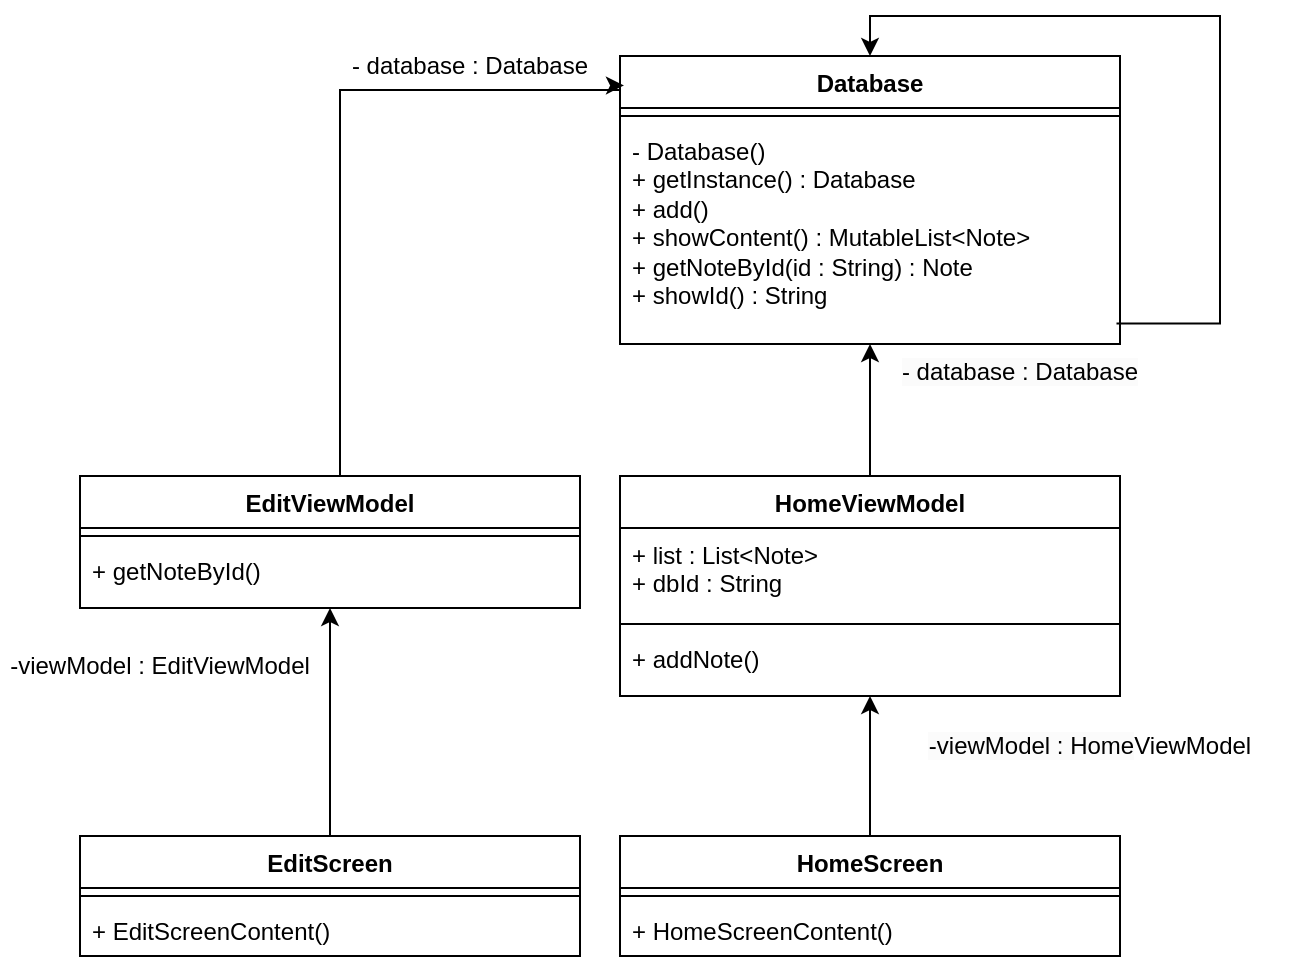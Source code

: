 <mxfile version="24.0.5" type="github">
  <diagram name="Страница — 1" id="MFAkw2wN5tUPmtMa2xVx">
    <mxGraphModel dx="1703" dy="361" grid="1" gridSize="10" guides="1" tooltips="1" connect="1" arrows="1" fold="1" page="1" pageScale="1" pageWidth="827" pageHeight="1169" math="0" shadow="0">
      <root>
        <mxCell id="0" />
        <mxCell id="1" parent="0" />
        <mxCell id="4Gcu0THVpKHiPOEDj4iX-1" value="Database" style="swimlane;fontStyle=1;align=center;verticalAlign=top;childLayout=stackLayout;horizontal=1;startSize=26;horizontalStack=0;resizeParent=1;resizeParentMax=0;resizeLast=0;collapsible=1;marginBottom=0;whiteSpace=wrap;html=1;" parent="1" vertex="1">
          <mxGeometry x="260" y="50" width="250" height="144" as="geometry" />
        </mxCell>
        <mxCell id="4Gcu0THVpKHiPOEDj4iX-3" value="" style="line;strokeWidth=1;fillColor=none;align=left;verticalAlign=middle;spacingTop=-1;spacingLeft=3;spacingRight=3;rotatable=0;labelPosition=right;points=[];portConstraint=eastwest;strokeColor=inherit;" parent="4Gcu0THVpKHiPOEDj4iX-1" vertex="1">
          <mxGeometry y="26" width="250" height="8" as="geometry" />
        </mxCell>
        <mxCell id="4Gcu0THVpKHiPOEDj4iX-26" value="- Database()&lt;br&gt;+ getInstance() : Database&lt;br&gt;+ add()&lt;br&gt;+ showContent() : MutableList&amp;lt;Note&amp;gt;&lt;br&gt;+ getNoteById(id : String) : Note&lt;br&gt;+ showId() : String" style="text;strokeColor=none;fillColor=none;align=left;verticalAlign=top;spacingLeft=4;spacingRight=4;overflow=hidden;rotatable=0;points=[[0,0.5],[1,0.5]];portConstraint=eastwest;whiteSpace=wrap;html=1;" parent="4Gcu0THVpKHiPOEDj4iX-1" vertex="1">
          <mxGeometry y="34" width="250" height="110" as="geometry" />
        </mxCell>
        <mxCell id="4Gcu0THVpKHiPOEDj4iX-5" style="edgeStyle=orthogonalEdgeStyle;rounded=0;orthogonalLoop=1;jettySize=auto;html=1;entryX=0.5;entryY=0;entryDx=0;entryDy=0;exitX=0.993;exitY=0.907;exitDx=0;exitDy=0;exitPerimeter=0;" parent="4Gcu0THVpKHiPOEDj4iX-1" source="4Gcu0THVpKHiPOEDj4iX-26" target="4Gcu0THVpKHiPOEDj4iX-1" edge="1">
          <mxGeometry relative="1" as="geometry">
            <mxPoint x="380" y="140" as="sourcePoint" />
            <Array as="points">
              <mxPoint x="300" y="134" />
              <mxPoint x="300" y="-20" />
              <mxPoint x="125" y="-20" />
            </Array>
          </mxGeometry>
        </mxCell>
        <mxCell id="4Gcu0THVpKHiPOEDj4iX-15" style="edgeStyle=orthogonalEdgeStyle;rounded=0;orthogonalLoop=1;jettySize=auto;html=1;" parent="1" source="4Gcu0THVpKHiPOEDj4iX-6" target="4Gcu0THVpKHiPOEDj4iX-1" edge="1">
          <mxGeometry relative="1" as="geometry" />
        </mxCell>
        <mxCell id="4Gcu0THVpKHiPOEDj4iX-6" value="HomeViewModel" style="swimlane;fontStyle=1;align=center;verticalAlign=top;childLayout=stackLayout;horizontal=1;startSize=26;horizontalStack=0;resizeParent=1;resizeParentMax=0;resizeLast=0;collapsible=1;marginBottom=0;whiteSpace=wrap;html=1;" parent="1" vertex="1">
          <mxGeometry x="260" y="260" width="250" height="110" as="geometry" />
        </mxCell>
        <mxCell id="4Gcu0THVpKHiPOEDj4iX-7" value="+ list : List&amp;lt;Note&amp;gt;&lt;br&gt;+ dbId : String" style="text;strokeColor=none;fillColor=none;align=left;verticalAlign=top;spacingLeft=4;spacingRight=4;overflow=hidden;rotatable=0;points=[[0,0.5],[1,0.5]];portConstraint=eastwest;whiteSpace=wrap;html=1;" parent="4Gcu0THVpKHiPOEDj4iX-6" vertex="1">
          <mxGeometry y="26" width="250" height="44" as="geometry" />
        </mxCell>
        <mxCell id="4Gcu0THVpKHiPOEDj4iX-8" value="" style="line;strokeWidth=1;fillColor=none;align=left;verticalAlign=middle;spacingTop=-1;spacingLeft=3;spacingRight=3;rotatable=0;labelPosition=right;points=[];portConstraint=eastwest;strokeColor=inherit;" parent="4Gcu0THVpKHiPOEDj4iX-6" vertex="1">
          <mxGeometry y="70" width="250" height="8" as="geometry" />
        </mxCell>
        <mxCell id="4Gcu0THVpKHiPOEDj4iX-9" value="+ addNote()" style="text;strokeColor=none;fillColor=none;align=left;verticalAlign=top;spacingLeft=4;spacingRight=4;overflow=hidden;rotatable=0;points=[[0,0.5],[1,0.5]];portConstraint=eastwest;whiteSpace=wrap;html=1;" parent="4Gcu0THVpKHiPOEDj4iX-6" vertex="1">
          <mxGeometry y="78" width="250" height="32" as="geometry" />
        </mxCell>
        <mxCell id="4Gcu0THVpKHiPOEDj4iX-14" style="edgeStyle=orthogonalEdgeStyle;rounded=0;orthogonalLoop=1;jettySize=auto;html=1;" parent="1" source="4Gcu0THVpKHiPOEDj4iX-10" target="4Gcu0THVpKHiPOEDj4iX-6" edge="1">
          <mxGeometry relative="1" as="geometry" />
        </mxCell>
        <mxCell id="4Gcu0THVpKHiPOEDj4iX-10" value="HomeScreen" style="swimlane;fontStyle=1;align=center;verticalAlign=top;childLayout=stackLayout;horizontal=1;startSize=26;horizontalStack=0;resizeParent=1;resizeParentMax=0;resizeLast=0;collapsible=1;marginBottom=0;whiteSpace=wrap;html=1;" parent="1" vertex="1">
          <mxGeometry x="260" y="440" width="250" height="60" as="geometry" />
        </mxCell>
        <mxCell id="4Gcu0THVpKHiPOEDj4iX-12" value="" style="line;strokeWidth=1;fillColor=none;align=left;verticalAlign=middle;spacingTop=-1;spacingLeft=3;spacingRight=3;rotatable=0;labelPosition=right;points=[];portConstraint=eastwest;strokeColor=inherit;" parent="4Gcu0THVpKHiPOEDj4iX-10" vertex="1">
          <mxGeometry y="26" width="250" height="8" as="geometry" />
        </mxCell>
        <mxCell id="4Gcu0THVpKHiPOEDj4iX-13" value="+ HomeScreenContent()" style="text;strokeColor=none;fillColor=none;align=left;verticalAlign=top;spacingLeft=4;spacingRight=4;overflow=hidden;rotatable=0;points=[[0,0.5],[1,0.5]];portConstraint=eastwest;whiteSpace=wrap;html=1;" parent="4Gcu0THVpKHiPOEDj4iX-10" vertex="1">
          <mxGeometry y="34" width="250" height="26" as="geometry" />
        </mxCell>
        <mxCell id="4Gcu0THVpKHiPOEDj4iX-16" value="EditViewModel" style="swimlane;fontStyle=1;align=center;verticalAlign=top;childLayout=stackLayout;horizontal=1;startSize=26;horizontalStack=0;resizeParent=1;resizeParentMax=0;resizeLast=0;collapsible=1;marginBottom=0;whiteSpace=wrap;html=1;" parent="1" vertex="1">
          <mxGeometry x="-10" y="260" width="250" height="66" as="geometry" />
        </mxCell>
        <mxCell id="4Gcu0THVpKHiPOEDj4iX-18" value="" style="line;strokeWidth=1;fillColor=none;align=left;verticalAlign=middle;spacingTop=-1;spacingLeft=3;spacingRight=3;rotatable=0;labelPosition=right;points=[];portConstraint=eastwest;strokeColor=inherit;" parent="4Gcu0THVpKHiPOEDj4iX-16" vertex="1">
          <mxGeometry y="26" width="250" height="8" as="geometry" />
        </mxCell>
        <mxCell id="4Gcu0THVpKHiPOEDj4iX-19" value="+ getNoteById()" style="text;strokeColor=none;fillColor=none;align=left;verticalAlign=top;spacingLeft=4;spacingRight=4;overflow=hidden;rotatable=0;points=[[0,0.5],[1,0.5]];portConstraint=eastwest;whiteSpace=wrap;html=1;" parent="4Gcu0THVpKHiPOEDj4iX-16" vertex="1">
          <mxGeometry y="34" width="250" height="32" as="geometry" />
        </mxCell>
        <mxCell id="4Gcu0THVpKHiPOEDj4iX-25" value="&lt;div&gt;&lt;span style=&quot;color: rgb(0, 0, 0); font-family: Helvetica; font-size: 12px; font-style: normal; font-variant-ligatures: normal; font-variant-caps: normal; font-weight: 400; letter-spacing: normal; orphans: 2; text-align: center; text-indent: 0px; text-transform: none; widows: 2; word-spacing: 0px; -webkit-text-stroke-width: 0px; white-space: normal; background-color: rgb(251, 251, 251); text-decoration-thickness: initial; text-decoration-style: initial; text-decoration-color: initial; display: inline !important; float: none;&quot;&gt;&lt;br&gt;&lt;/span&gt;&lt;/div&gt;" style="edgeStyle=orthogonalEdgeStyle;rounded=0;orthogonalLoop=1;jettySize=auto;html=1;" parent="1" source="4Gcu0THVpKHiPOEDj4iX-20" target="4Gcu0THVpKHiPOEDj4iX-16" edge="1">
          <mxGeometry x="0.228" y="115" relative="1" as="geometry">
            <mxPoint as="offset" />
          </mxGeometry>
        </mxCell>
        <mxCell id="4Gcu0THVpKHiPOEDj4iX-20" value="EditScreen" style="swimlane;fontStyle=1;align=center;verticalAlign=top;childLayout=stackLayout;horizontal=1;startSize=26;horizontalStack=0;resizeParent=1;resizeParentMax=0;resizeLast=0;collapsible=1;marginBottom=0;whiteSpace=wrap;html=1;" parent="1" vertex="1">
          <mxGeometry x="-10" y="440" width="250" height="60" as="geometry" />
        </mxCell>
        <mxCell id="4Gcu0THVpKHiPOEDj4iX-22" value="" style="line;strokeWidth=1;fillColor=none;align=left;verticalAlign=middle;spacingTop=-1;spacingLeft=3;spacingRight=3;rotatable=0;labelPosition=right;points=[];portConstraint=eastwest;strokeColor=inherit;" parent="4Gcu0THVpKHiPOEDj4iX-20" vertex="1">
          <mxGeometry y="26" width="250" height="8" as="geometry" />
        </mxCell>
        <mxCell id="4Gcu0THVpKHiPOEDj4iX-23" value="+ EditScreenContent()" style="text;strokeColor=none;fillColor=none;align=left;verticalAlign=top;spacingLeft=4;spacingRight=4;overflow=hidden;rotatable=0;points=[[0,0.5],[1,0.5]];portConstraint=eastwest;whiteSpace=wrap;html=1;" parent="4Gcu0THVpKHiPOEDj4iX-20" vertex="1">
          <mxGeometry y="34" width="250" height="26" as="geometry" />
        </mxCell>
        <mxCell id="4Gcu0THVpKHiPOEDj4iX-24" style="edgeStyle=orthogonalEdgeStyle;rounded=0;orthogonalLoop=1;jettySize=auto;html=1;entryX=0.008;entryY=0.102;entryDx=0;entryDy=0;entryPerimeter=0;" parent="1" source="4Gcu0THVpKHiPOEDj4iX-16" target="4Gcu0THVpKHiPOEDj4iX-1" edge="1">
          <mxGeometry relative="1" as="geometry">
            <Array as="points">
              <mxPoint x="120" y="67" />
              <mxPoint x="260" y="67" />
              <mxPoint x="260" y="65" />
            </Array>
          </mxGeometry>
        </mxCell>
        <mxCell id="CmFl9ZhyhS9KCUYuoQhQ-1" value="- database : Database" style="text;html=1;align=center;verticalAlign=middle;whiteSpace=wrap;rounded=0;" vertex="1" parent="1">
          <mxGeometry x="120" y="40" width="130" height="30" as="geometry" />
        </mxCell>
        <mxCell id="CmFl9ZhyhS9KCUYuoQhQ-2" value="-viewModel : EditViewModel" style="text;html=1;align=center;verticalAlign=middle;whiteSpace=wrap;rounded=0;" vertex="1" parent="1">
          <mxGeometry x="-50" y="340" width="160" height="30" as="geometry" />
        </mxCell>
        <mxCell id="CmFl9ZhyhS9KCUYuoQhQ-3" value="&#xa;&lt;span style=&quot;color: rgb(0, 0, 0); font-family: Helvetica; font-size: 12px; font-style: normal; font-variant-ligatures: normal; font-variant-caps: normal; font-weight: 400; letter-spacing: normal; orphans: 2; text-align: center; text-indent: 0px; text-transform: none; widows: 2; word-spacing: 0px; -webkit-text-stroke-width: 0px; white-space: normal; background-color: rgb(251, 251, 251); text-decoration-thickness: initial; text-decoration-style: initial; text-decoration-color: initial; display: inline !important; float: none;&quot;&gt;- database : Database&lt;/span&gt;&#xa;&#xa;" style="text;html=1;align=center;verticalAlign=middle;whiteSpace=wrap;rounded=0;" vertex="1" parent="1">
          <mxGeometry x="390" y="200" width="140" height="30" as="geometry" />
        </mxCell>
        <mxCell id="CmFl9ZhyhS9KCUYuoQhQ-4" value="&lt;span style=&quot;color: rgb(0, 0, 0); font-family: Helvetica; font-size: 12px; font-style: normal; font-variant-ligatures: normal; font-variant-caps: normal; font-weight: 400; letter-spacing: normal; orphans: 2; text-align: center; text-indent: 0px; text-transform: none; widows: 2; word-spacing: 0px; -webkit-text-stroke-width: 0px; white-space: normal; background-color: rgb(251, 251, 251); text-decoration-thickness: initial; text-decoration-style: initial; text-decoration-color: initial; display: inline !important; float: none;&quot;&gt;-viewModel : Home&lt;/span&gt;ViewModel" style="text;html=1;align=center;verticalAlign=middle;whiteSpace=wrap;rounded=0;" vertex="1" parent="1">
          <mxGeometry x="390" y="380" width="210" height="30" as="geometry" />
        </mxCell>
      </root>
    </mxGraphModel>
  </diagram>
</mxfile>
